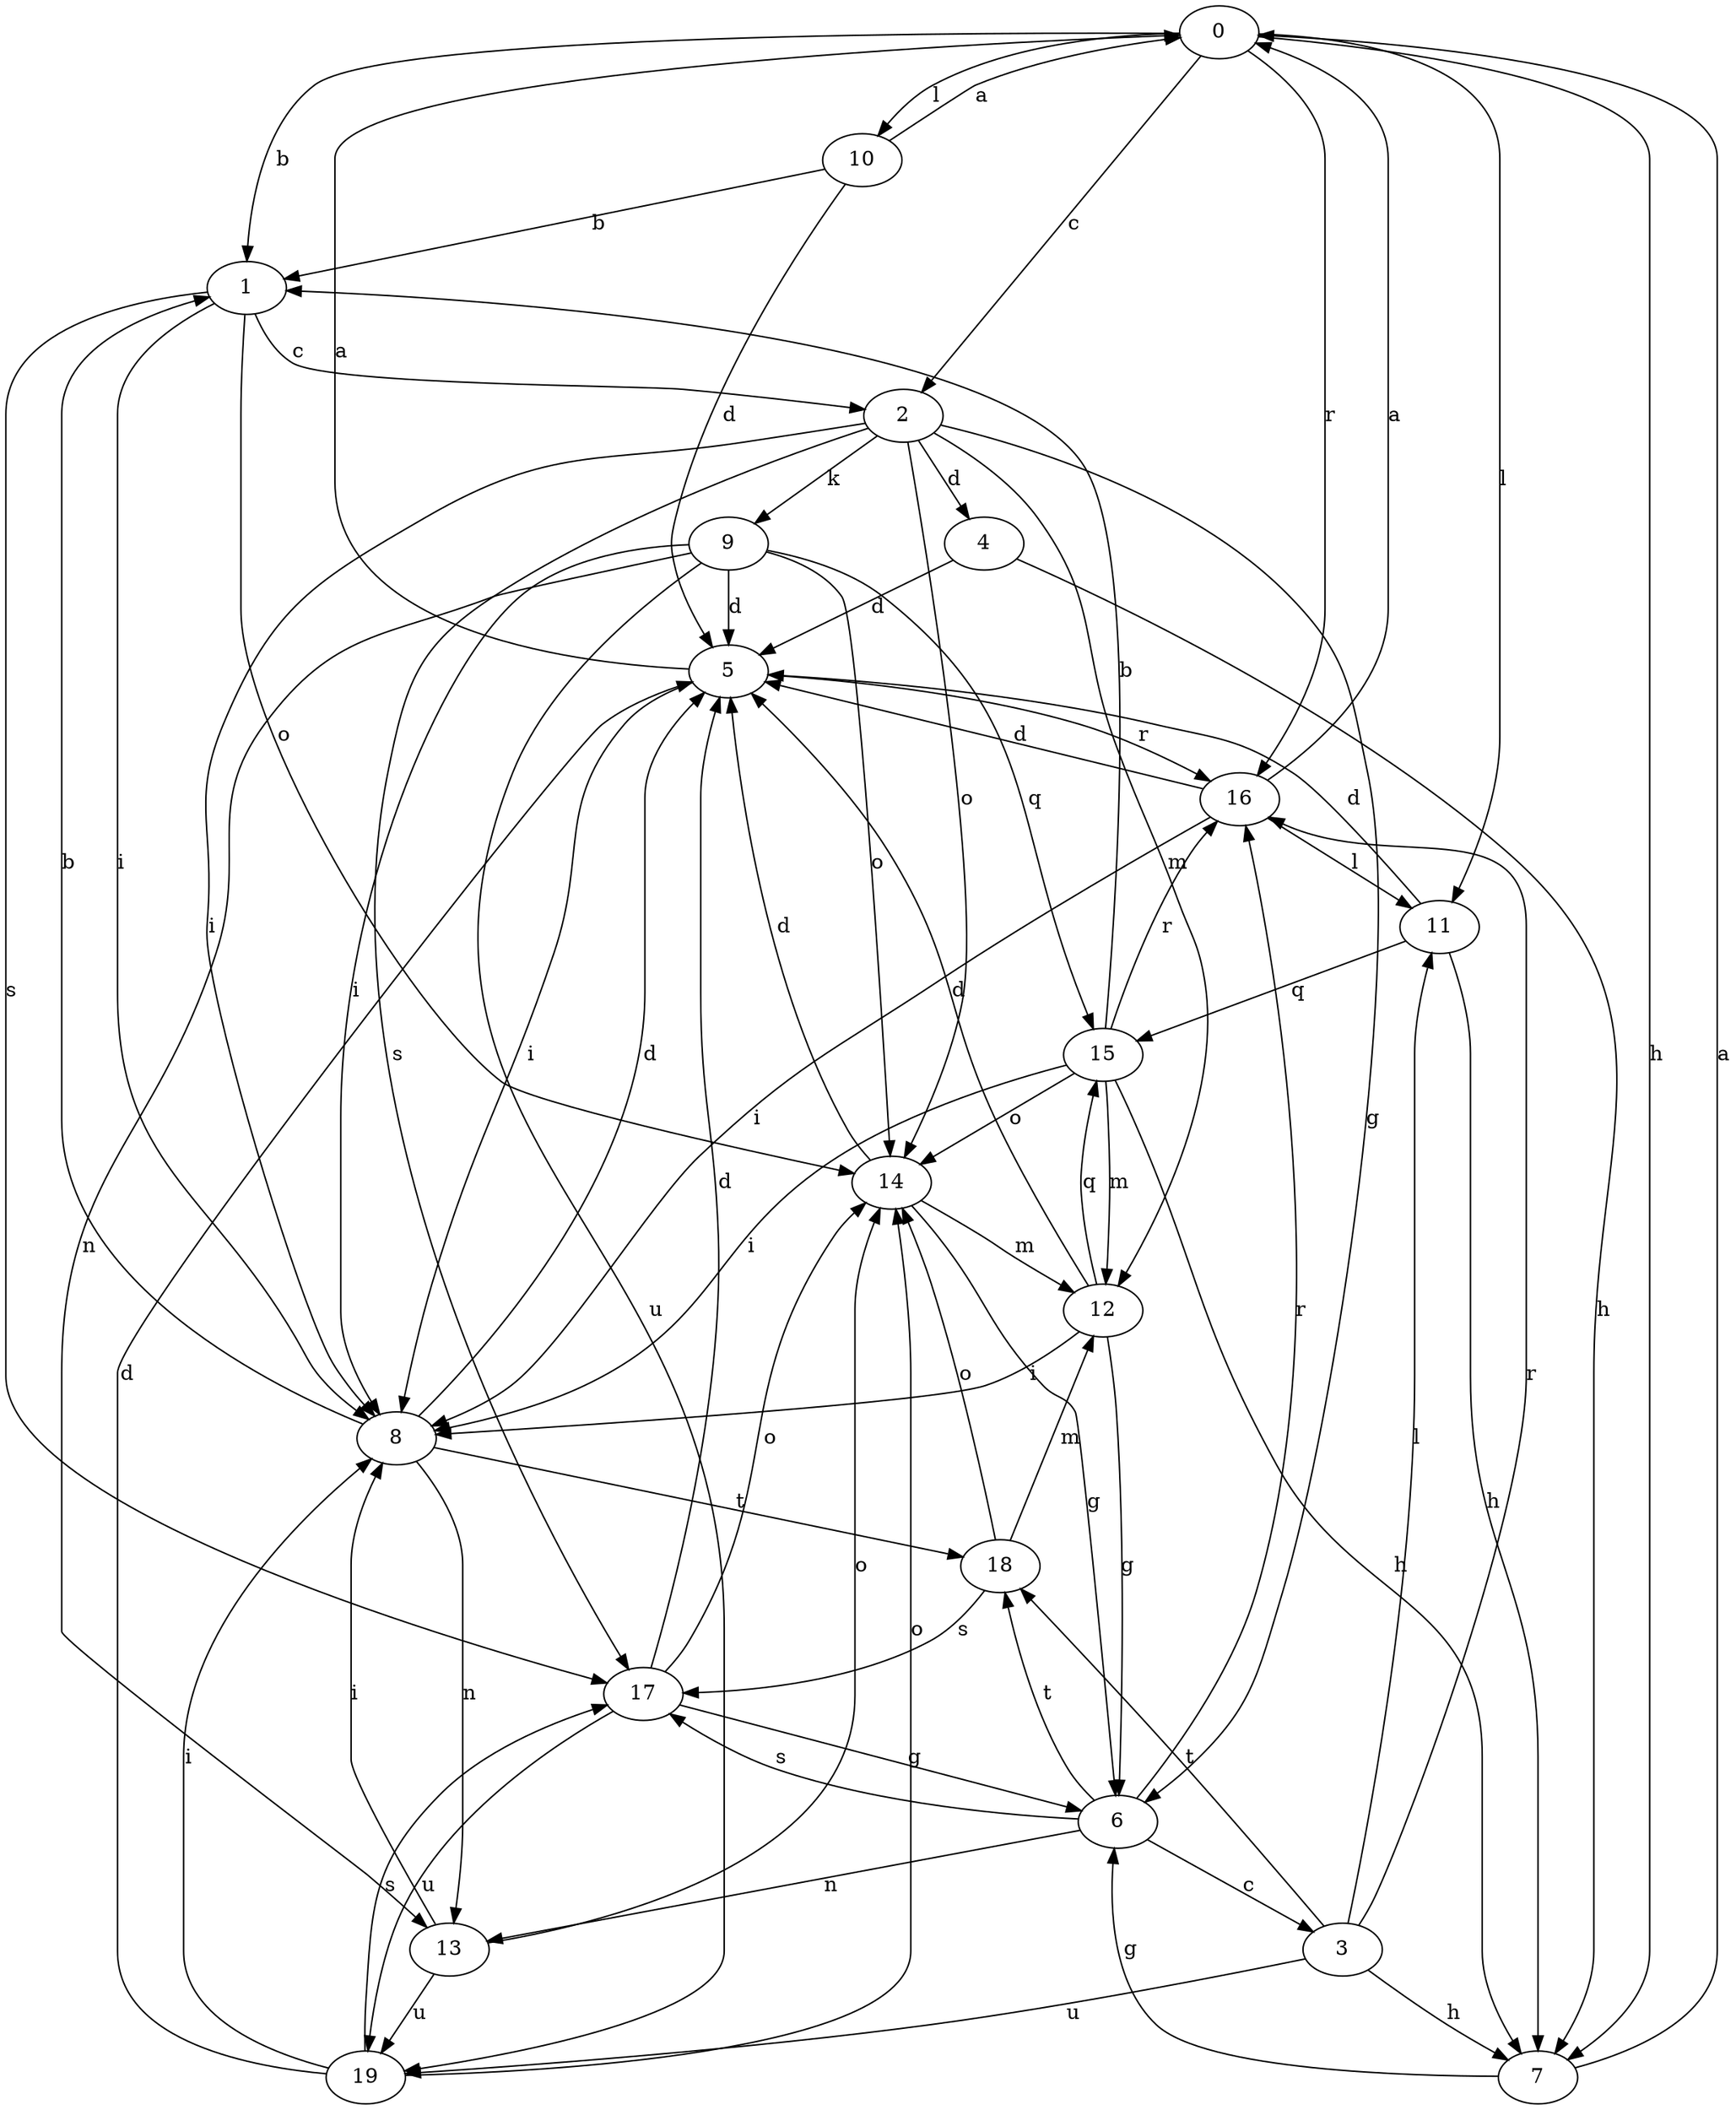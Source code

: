 strict digraph  {
0;
1;
2;
3;
4;
5;
6;
7;
8;
9;
10;
11;
12;
13;
14;
15;
16;
17;
18;
19;
0 -> 1  [label=b];
0 -> 2  [label=c];
0 -> 7  [label=h];
0 -> 10  [label=l];
0 -> 11  [label=l];
0 -> 16  [label=r];
1 -> 2  [label=c];
1 -> 8  [label=i];
1 -> 14  [label=o];
1 -> 17  [label=s];
2 -> 4  [label=d];
2 -> 6  [label=g];
2 -> 8  [label=i];
2 -> 9  [label=k];
2 -> 12  [label=m];
2 -> 14  [label=o];
2 -> 17  [label=s];
3 -> 7  [label=h];
3 -> 11  [label=l];
3 -> 16  [label=r];
3 -> 18  [label=t];
3 -> 19  [label=u];
4 -> 5  [label=d];
4 -> 7  [label=h];
5 -> 0  [label=a];
5 -> 8  [label=i];
5 -> 16  [label=r];
6 -> 3  [label=c];
6 -> 13  [label=n];
6 -> 16  [label=r];
6 -> 17  [label=s];
6 -> 18  [label=t];
7 -> 0  [label=a];
7 -> 6  [label=g];
8 -> 1  [label=b];
8 -> 5  [label=d];
8 -> 13  [label=n];
8 -> 18  [label=t];
9 -> 5  [label=d];
9 -> 8  [label=i];
9 -> 13  [label=n];
9 -> 14  [label=o];
9 -> 15  [label=q];
9 -> 19  [label=u];
10 -> 0  [label=a];
10 -> 1  [label=b];
10 -> 5  [label=d];
11 -> 5  [label=d];
11 -> 7  [label=h];
11 -> 15  [label=q];
12 -> 5  [label=d];
12 -> 6  [label=g];
12 -> 8  [label=i];
12 -> 15  [label=q];
13 -> 8  [label=i];
13 -> 14  [label=o];
13 -> 19  [label=u];
14 -> 5  [label=d];
14 -> 6  [label=g];
14 -> 12  [label=m];
15 -> 1  [label=b];
15 -> 7  [label=h];
15 -> 8  [label=i];
15 -> 12  [label=m];
15 -> 14  [label=o];
15 -> 16  [label=r];
16 -> 0  [label=a];
16 -> 5  [label=d];
16 -> 8  [label=i];
16 -> 11  [label=l];
17 -> 5  [label=d];
17 -> 6  [label=g];
17 -> 14  [label=o];
17 -> 19  [label=u];
18 -> 12  [label=m];
18 -> 14  [label=o];
18 -> 17  [label=s];
19 -> 5  [label=d];
19 -> 8  [label=i];
19 -> 14  [label=o];
19 -> 17  [label=s];
}
